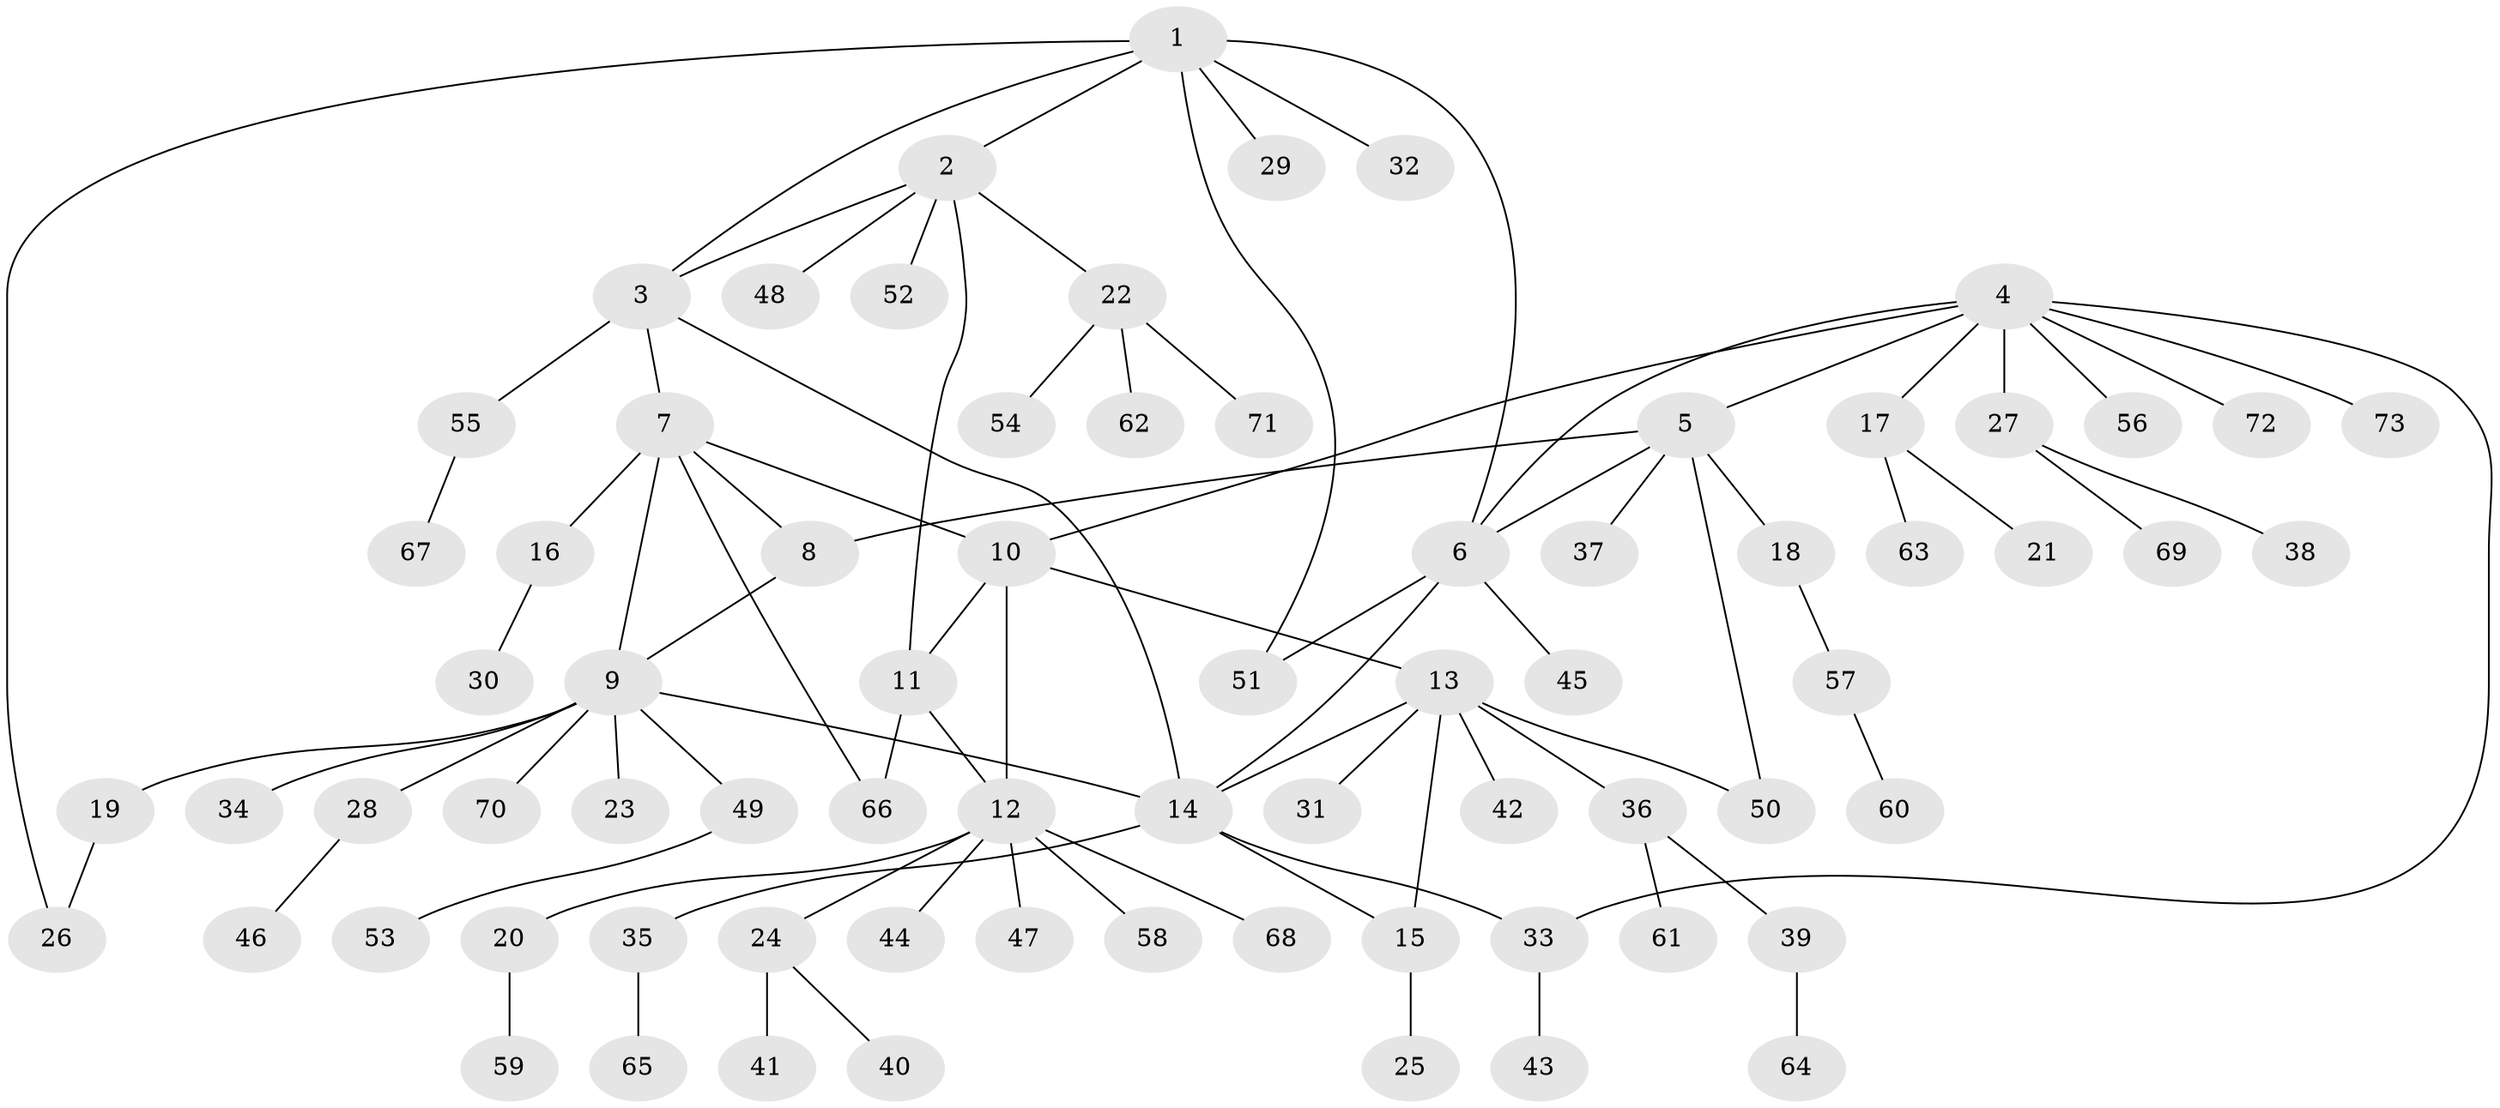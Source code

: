 // Generated by graph-tools (version 1.1) at 2025/02/03/09/25 03:02:52]
// undirected, 73 vertices, 88 edges
graph export_dot {
graph [start="1"]
  node [color=gray90,style=filled];
  1;
  2;
  3;
  4;
  5;
  6;
  7;
  8;
  9;
  10;
  11;
  12;
  13;
  14;
  15;
  16;
  17;
  18;
  19;
  20;
  21;
  22;
  23;
  24;
  25;
  26;
  27;
  28;
  29;
  30;
  31;
  32;
  33;
  34;
  35;
  36;
  37;
  38;
  39;
  40;
  41;
  42;
  43;
  44;
  45;
  46;
  47;
  48;
  49;
  50;
  51;
  52;
  53;
  54;
  55;
  56;
  57;
  58;
  59;
  60;
  61;
  62;
  63;
  64;
  65;
  66;
  67;
  68;
  69;
  70;
  71;
  72;
  73;
  1 -- 2;
  1 -- 3;
  1 -- 6;
  1 -- 26;
  1 -- 29;
  1 -- 32;
  1 -- 51;
  2 -- 3;
  2 -- 11;
  2 -- 22;
  2 -- 48;
  2 -- 52;
  3 -- 7;
  3 -- 14;
  3 -- 55;
  4 -- 5;
  4 -- 6;
  4 -- 10;
  4 -- 17;
  4 -- 27;
  4 -- 33;
  4 -- 56;
  4 -- 72;
  4 -- 73;
  5 -- 6;
  5 -- 8;
  5 -- 18;
  5 -- 37;
  5 -- 50;
  6 -- 14;
  6 -- 45;
  6 -- 51;
  7 -- 8;
  7 -- 9;
  7 -- 10;
  7 -- 16;
  7 -- 66;
  8 -- 9;
  9 -- 14;
  9 -- 19;
  9 -- 23;
  9 -- 28;
  9 -- 34;
  9 -- 49;
  9 -- 70;
  10 -- 11;
  10 -- 12;
  10 -- 13;
  11 -- 12;
  11 -- 66;
  12 -- 20;
  12 -- 24;
  12 -- 44;
  12 -- 47;
  12 -- 58;
  12 -- 68;
  13 -- 14;
  13 -- 15;
  13 -- 31;
  13 -- 36;
  13 -- 42;
  13 -- 50;
  14 -- 15;
  14 -- 33;
  14 -- 35;
  15 -- 25;
  16 -- 30;
  17 -- 21;
  17 -- 63;
  18 -- 57;
  19 -- 26;
  20 -- 59;
  22 -- 54;
  22 -- 62;
  22 -- 71;
  24 -- 40;
  24 -- 41;
  27 -- 38;
  27 -- 69;
  28 -- 46;
  33 -- 43;
  35 -- 65;
  36 -- 39;
  36 -- 61;
  39 -- 64;
  49 -- 53;
  55 -- 67;
  57 -- 60;
}
